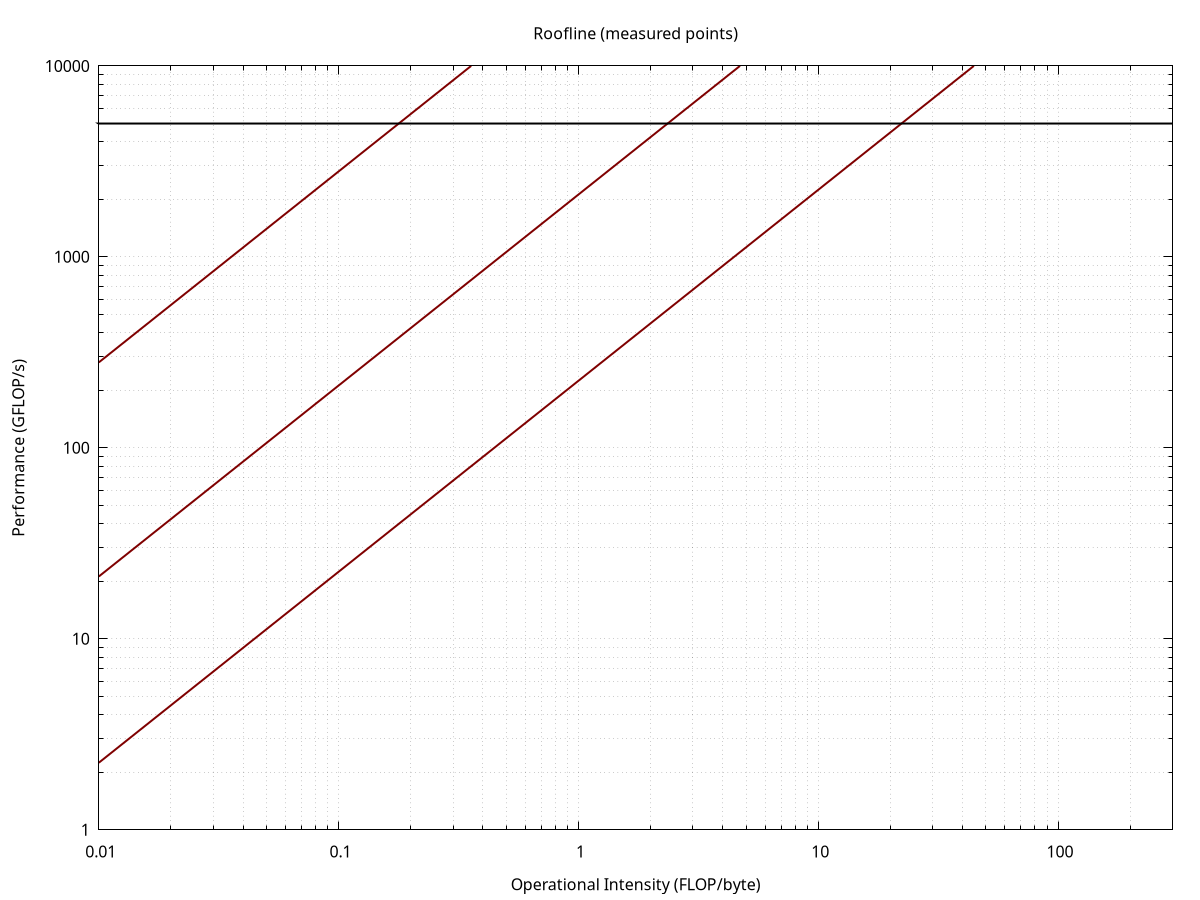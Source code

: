 # plot_roofline.gnuplot
set terminal pngcairo size 1000,600 enhanced font 'Arial,12'
set output 'roofline.png'
set title 'Roofline (measured points)'
set xlabel 'Operational Intensity (FLOP/byte)'
set ylabel 'Performance (GFLOP/s)'
set logscale x
set logscale y
set grid xtics ytics mxtics mytics

# fixed axis ranges to match example style
set xrange [0.01:300]
set yrange [1:10000]

# Hard-coded peak/roof values (match example appearance)
# Units: BW in GB/s; GFLOPS = BW * intensity
BW_DRAM = 224.4        # Peak DRAM BW (GB/s)
BW_SHMEM = 2119.7      # Peak shared-memory BW (GB/s)
BW_L1    = 28008.71    # Peak L1/texture BW (GB/s)
PEAK_FP32 = 4981.0     # Peak FP32 (GFLOPS)

set key off

# Draw roof lines and compute peak
set style line 1 lc rgb '#7f0000' lw 2
set style line 2 lc rgb '#7f0000' lw 2
set style line 3 lc rgb '#7f0000' lw 2
set style line 4 lc rgb '#000000' lw 2

plot BW_L1*x with lines ls 1 title 'Peak L1/tex BW', \
     BW_SHMEM*x with lines ls 2 title 'Peak shmem BW', \
     BW_DRAM*x with lines ls 3 title 'Peak DRAM BW', \
     PEAK_FP32 with lines ls 4 title sprintf('Peak FP32 Performance: %.0f GFlops', PEAK_FP32), \
     'combined_roofline.dat' using 3:4 title 'measured' with points pt 6 lc rgb 'red' ps 1.8, \
     'combined_roofline.dat' using 3:4:(sprintf("%s_%s", stringcolumn(1), stringcolumn(2))) with labels offset 1,1 font ',9' notitle

# place rotated labels near lines (manual coordinates chosen to match example)
set label 1 'Peak L1/tex BW: 28008.71 GB/s' at 0.03,200 rotate by 30 font ',10'
set label 2 'Peak shmem BW: 2119.7 GB/s' at 0.06,60 rotate by 30 font ',10'
set label 3 'Peak DRAM BW: 224.4 GB/s' at 0.2,8 rotate by 30 font ',10'
set label 4 sprintf('Peak FP32 Performance: %.0f GFlops', PEAK_FP32) at 6,5000 font ',12'

pause -1
